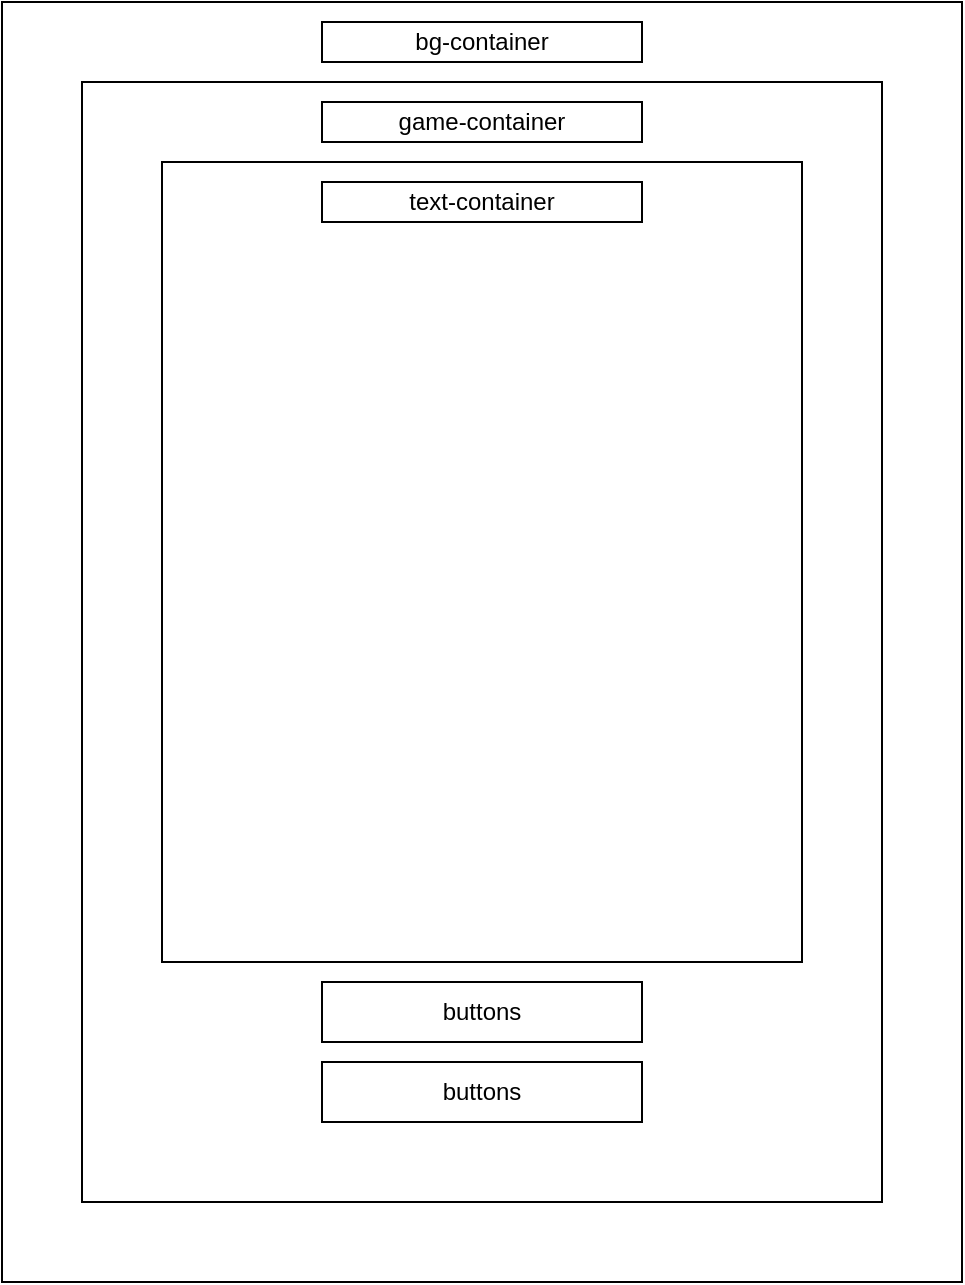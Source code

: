 <mxfile>
    <diagram id="m_JoRwplT094Ma8gex2t" name="Page-1">
        <mxGraphModel dx="1216" dy="779" grid="1" gridSize="10" guides="1" tooltips="1" connect="1" arrows="1" fold="1" page="1" pageScale="1" pageWidth="850" pageHeight="1100" math="0" shadow="0">
            <root>
                <mxCell id="0"/>
                <mxCell id="1" parent="0"/>
                <mxCell id="2" value="" style="rounded=0;whiteSpace=wrap;html=1;" parent="1" vertex="1">
                    <mxGeometry x="160" y="80" width="480" height="640" as="geometry"/>
                </mxCell>
                <mxCell id="3" value="" style="rounded=0;whiteSpace=wrap;html=1;" parent="1" vertex="1">
                    <mxGeometry x="200" y="120" width="400" height="560" as="geometry"/>
                </mxCell>
                <mxCell id="4" value="" style="rounded=0;whiteSpace=wrap;html=1;" parent="1" vertex="1">
                    <mxGeometry x="240" y="160" width="320" height="400" as="geometry"/>
                </mxCell>
                <mxCell id="5" value="buttons" style="rounded=0;whiteSpace=wrap;html=1;" parent="1" vertex="1">
                    <mxGeometry x="320" y="570" width="160" height="30" as="geometry"/>
                </mxCell>
                <mxCell id="6" value="buttons" style="rounded=0;whiteSpace=wrap;html=1;" parent="1" vertex="1">
                    <mxGeometry x="320" y="610" width="160" height="30" as="geometry"/>
                </mxCell>
                <mxCell id="7" value="bg-container" style="rounded=0;whiteSpace=wrap;html=1;" parent="1" vertex="1">
                    <mxGeometry x="320" y="90" width="160" height="20" as="geometry"/>
                </mxCell>
                <mxCell id="8" value="game-container" style="rounded=0;whiteSpace=wrap;html=1;" parent="1" vertex="1">
                    <mxGeometry x="320" y="130" width="160" height="20" as="geometry"/>
                </mxCell>
                <mxCell id="9" value="text-container" style="rounded=0;whiteSpace=wrap;html=1;" parent="1" vertex="1">
                    <mxGeometry x="320" y="170" width="160" height="20" as="geometry"/>
                </mxCell>
            </root>
        </mxGraphModel>
    </diagram>
</mxfile>
